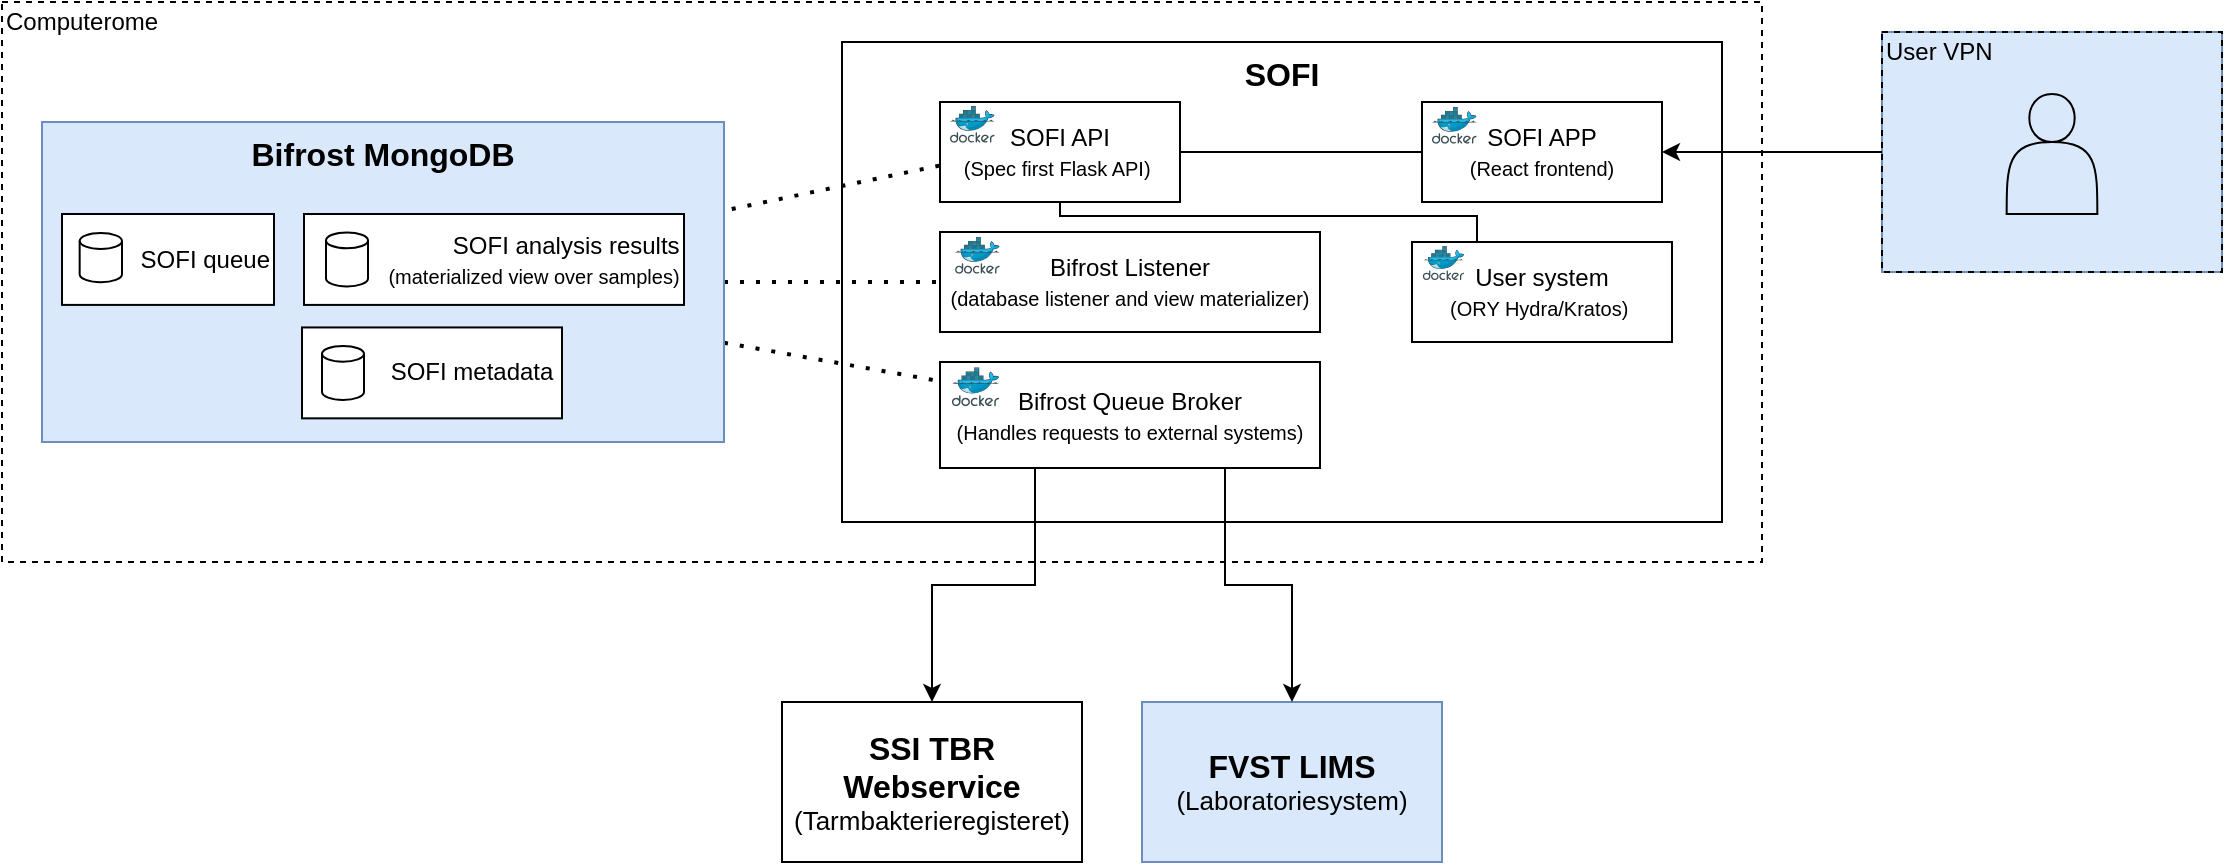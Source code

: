 <mxfile version="14.1.8" type="device"><diagram id="kH7fS50z52UW7dltBDBP" name="Page-1"><mxGraphModel dx="1086" dy="806" grid="1" gridSize="10" guides="1" tooltips="1" connect="1" arrows="1" fold="1" page="1" pageScale="1" pageWidth="850" pageHeight="1100" math="0" shadow="0"><root><mxCell id="0"/><mxCell id="1" parent="0"/><mxCell id="ZoSyJY-L1mLAz0IAM3Lo-53" value="" style="group" parent="1" vertex="1" connectable="0"><mxGeometry x="60" y="60" width="880" height="280" as="geometry"/></mxCell><mxCell id="ZoSyJY-L1mLAz0IAM3Lo-34" value="" style="whiteSpace=wrap;html=1;fillColor=none;dashed=1;" parent="ZoSyJY-L1mLAz0IAM3Lo-53" vertex="1"><mxGeometry width="880" height="280" as="geometry"/></mxCell><mxCell id="ZoSyJY-L1mLAz0IAM3Lo-50" value="Computerome" style="text;html=1;strokeColor=none;fillColor=none;align=left;verticalAlign=middle;whiteSpace=wrap;rounded=0;dashed=1;" parent="ZoSyJY-L1mLAz0IAM3Lo-53" vertex="1"><mxGeometry width="100" height="20" as="geometry"/></mxCell><mxCell id="ZoSyJY-L1mLAz0IAM3Lo-2" value="&lt;b&gt;&lt;font style=&quot;font-size: 16px&quot;&gt;SOFI&lt;/font&gt;&lt;/b&gt;" style="rounded=0;whiteSpace=wrap;html=1;verticalAlign=top;" parent="1" vertex="1"><mxGeometry x="480" y="80" width="440" height="240" as="geometry"/></mxCell><mxCell id="ZoSyJY-L1mLAz0IAM3Lo-38" value="" style="group" parent="1" vertex="1" connectable="0"><mxGeometry x="529" y="110" width="120" height="50" as="geometry"/></mxCell><mxCell id="ZoSyJY-L1mLAz0IAM3Lo-5" value="SOFI API&lt;br&gt;&lt;span style=&quot;text-align: right&quot;&gt;&lt;font style=&quot;font-size: 10px&quot;&gt;(Spec first Flask API)&amp;nbsp;&lt;/font&gt;&lt;/span&gt;" style="rounded=0;whiteSpace=wrap;html=1;" parent="ZoSyJY-L1mLAz0IAM3Lo-38" vertex="1"><mxGeometry width="120" height="50" as="geometry"/></mxCell><mxCell id="ZoSyJY-L1mLAz0IAM3Lo-37" value="&lt;span style=&quot;color: rgba(0 , 0 , 0 , 0) ; font-family: monospace ; font-size: 0px ; background-color: rgb(248 , 249 , 250)&quot;&gt;%3CmxGraphModel%3E%3Croot%3E%3CmxCell%20id%3D%220%22%2F%3E%3CmxCell%20id%3D%221%22%20parent%3D%220%22%2F%3E%3CmxCell%20id%3D%222%22%20value%3D%22%22%20style%3D%22endArrow%3Dnone%3Bdashed%3D1%3Bhtml%3D1%3BdashPattern%3D1%203%3BstrokeWidth%3D2%3BentryX%3D0%3BentryY%3D0.5%3BentryDx%3D0%3BentryDy%3D0%3B%22%20edge%3D%221%22%20parent%3D%221%22%3E%3CmxGeometry%20width%3D%2250%22%20height%3D%2250%22%20relative%3D%221%22%20as%3D%22geometry%22%3E%3CmxPoint%20x%3D%22421%22%20y%3D%22200.041%22%20as%3D%22sourcePoint%22%2F%3E%3CmxPoint%20x%3D%22529%22%20y%3D%22195%22%20as%3D%22targetPoint%22%2F%3E%3C%2FmxGeometry%3E%3C%2FmxCell%3E%3C%2Froot%3E%3C%2FmxGraphModel%3E&lt;/span&gt;" style="aspect=fixed;html=1;points=[];align=center;image;fontSize=12;image=img/lib/mscae/Docker.svg;" parent="ZoSyJY-L1mLAz0IAM3Lo-38" vertex="1"><mxGeometry x="5" y="2" width="22.358" height="18.333" as="geometry"/></mxCell><mxCell id="ZoSyJY-L1mLAz0IAM3Lo-11" value="" style="group" parent="1" vertex="1" connectable="0"><mxGeometry x="770" y="110" width="120" height="50" as="geometry"/></mxCell><mxCell id="ZoSyJY-L1mLAz0IAM3Lo-12" value="SOFI APP&lt;br&gt;&lt;span style=&quot;text-align: right&quot;&gt;&lt;font style=&quot;font-size: 10px&quot;&gt;(React frontend)&lt;/font&gt;&lt;/span&gt;" style="rounded=0;whiteSpace=wrap;html=1;" parent="ZoSyJY-L1mLAz0IAM3Lo-11" vertex="1"><mxGeometry width="120" height="50" as="geometry"/></mxCell><mxCell id="ZoSyJY-L1mLAz0IAM3Lo-13" value="" style="aspect=fixed;html=1;points=[];align=center;image;fontSize=12;image=img/lib/mscae/Docker.svg;" parent="ZoSyJY-L1mLAz0IAM3Lo-11" vertex="1"><mxGeometry x="5" y="2.5" width="22.358" height="18.333" as="geometry"/></mxCell><mxCell id="ZoSyJY-L1mLAz0IAM3Lo-14" value="" style="group" parent="1" vertex="1" connectable="0"><mxGeometry x="529" y="175" width="190" height="50" as="geometry"/></mxCell><mxCell id="ZoSyJY-L1mLAz0IAM3Lo-15" value="Bifrost Listener&lt;br&gt;&lt;span style=&quot;text-align: right&quot;&gt;&lt;font style=&quot;font-size: 10px&quot;&gt;(database listener and view materializer)&lt;/font&gt;&lt;/span&gt;" style="rounded=0;whiteSpace=wrap;html=1;" parent="ZoSyJY-L1mLAz0IAM3Lo-14" vertex="1"><mxGeometry width="190" height="50" as="geometry"/></mxCell><mxCell id="ZoSyJY-L1mLAz0IAM3Lo-16" value="&lt;span style=&quot;color: rgba(0 , 0 , 0 , 0) ; font-family: monospace ; font-size: 0px ; background-color: rgb(248 , 249 , 250)&quot;&gt;%3CmxGraphModel%3E%3Croot%3E%3CmxCell%20id%3D%220%22%2F%3E%3CmxCell%20id%3D%221%22%20parent%3D%220%22%2F%3E%3CmxCell%20id%3D%222%22%20value%3D%22%22%20style%3D%22endArrow%3Dnone%3Bdashed%3D1%3Bhtml%3D1%3BdashPattern%3D1%203%3BstrokeWidth%3D2%3BentryX%3D0%3BentryY%3D0.5%3BentryDx%3D0%3BentryDy%3D0%3B%22%20edge%3D%221%22%20parent%3D%221%22%3E%3CmxGeometry%20width%3D%2250%22%20height%3D%2250%22%20relative%3D%221%22%20as%3D%22geometry%22%3E%3CmxPoint%20x%3D%22421%22%20y%3D%22200.041%22%20as%3D%22sourcePoint%22%2F%3E%3CmxPoint%20x%3D%22529%22%20y%3D%22195%22%20as%3D%22targetPoint%22%2F%3E%3C%2FmxGeometry%3E%3C%2FmxCell%3E%3C%2Froot%3E%3C%2FmxGraphModel%3E&lt;/span&gt;" style="aspect=fixed;html=1;points=[];align=center;image;fontSize=12;image=img/lib/mscae/Docker.svg;" parent="ZoSyJY-L1mLAz0IAM3Lo-14" vertex="1"><mxGeometry x="7.542" y="2.5" width="22.358" height="18.333" as="geometry"/></mxCell><mxCell id="ZoSyJY-L1mLAz0IAM3Lo-20" value="" style="endArrow=none;dashed=1;html=1;dashPattern=1 3;strokeWidth=2;entryX=0;entryY=0.5;entryDx=0;entryDy=0;" parent="1" source="YS0WigRoRRiW8On0trC2-10" target="ZoSyJY-L1mLAz0IAM3Lo-15" edge="1"><mxGeometry width="50" height="50" relative="1" as="geometry"><mxPoint x="434" y="195" as="sourcePoint"/><mxPoint x="569" y="270" as="targetPoint"/></mxGeometry></mxCell><mxCell id="ZoSyJY-L1mLAz0IAM3Lo-22" value="" style="endArrow=none;dashed=1;html=1;dashPattern=1 3;strokeWidth=2;" parent="1" source="YS0WigRoRRiW8On0trC2-10" target="ZoSyJY-L1mLAz0IAM3Lo-18" edge="1"><mxGeometry width="50" height="50" relative="1" as="geometry"><mxPoint x="440" y="264" as="sourcePoint"/><mxPoint x="440" y="310" as="targetPoint"/></mxGeometry></mxCell><mxCell id="ZoSyJY-L1mLAz0IAM3Lo-26" value="" style="endArrow=none;html=1;entryX=0;entryY=0.5;entryDx=0;entryDy=0;exitX=1;exitY=0.5;exitDx=0;exitDy=0;" parent="1" source="ZoSyJY-L1mLAz0IAM3Lo-5" target="ZoSyJY-L1mLAz0IAM3Lo-12" edge="1"><mxGeometry width="50" height="50" relative="1" as="geometry"><mxPoint x="510" y="260" as="sourcePoint"/><mxPoint x="560" y="210" as="targetPoint"/></mxGeometry></mxCell><mxCell id="ZoSyJY-L1mLAz0IAM3Lo-27" value="&lt;div style=&quot;font-size: 16px&quot;&gt;&lt;font style=&quot;font-size: 16px&quot;&gt;&lt;b&gt;SSI TBR Webservice&lt;/b&gt;&lt;/font&gt;&lt;/div&gt;&lt;div&gt;&lt;font style=&quot;font-size: 13px&quot;&gt;(Tarmbakterieregisteret)&lt;/font&gt;&lt;/div&gt;" style="rounded=0;whiteSpace=wrap;html=1;align=center;" parent="1" vertex="1"><mxGeometry x="450" y="410" width="150" height="80" as="geometry"/></mxCell><mxCell id="ZoSyJY-L1mLAz0IAM3Lo-28" value="&lt;div style=&quot;font-size: 16px&quot;&gt;&lt;font style=&quot;font-size: 16px&quot;&gt;&lt;b&gt;FVST LIMS&lt;/b&gt;&lt;/font&gt;&lt;/div&gt;&lt;div&gt;&lt;font style=&quot;font-size: 13px&quot;&gt;(Laboratoriesystem)&lt;/font&gt;&lt;/div&gt;" style="rounded=0;whiteSpace=wrap;html=1;align=center;fillColor=#dae8fc;strokeColor=#6c8ebf;" parent="1" vertex="1"><mxGeometry x="630" y="410" width="150" height="80" as="geometry"/></mxCell><mxCell id="ZoSyJY-L1mLAz0IAM3Lo-30" style="edgeStyle=orthogonalEdgeStyle;rounded=0;orthogonalLoop=1;jettySize=auto;html=1;exitX=0.25;exitY=1;exitDx=0;exitDy=0;entryX=0.5;entryY=0;entryDx=0;entryDy=0;" parent="1" source="ZoSyJY-L1mLAz0IAM3Lo-18" target="ZoSyJY-L1mLAz0IAM3Lo-27" edge="1"><mxGeometry relative="1" as="geometry"/></mxCell><mxCell id="ZoSyJY-L1mLAz0IAM3Lo-31" style="edgeStyle=orthogonalEdgeStyle;rounded=0;orthogonalLoop=1;jettySize=auto;html=1;exitX=0.75;exitY=1;exitDx=0;exitDy=0;entryX=0.5;entryY=0;entryDx=0;entryDy=0;" parent="1" source="ZoSyJY-L1mLAz0IAM3Lo-18" target="ZoSyJY-L1mLAz0IAM3Lo-28" edge="1"><mxGeometry relative="1" as="geometry"/></mxCell><mxCell id="ZoSyJY-L1mLAz0IAM3Lo-35" value="" style="endArrow=none;dashed=1;html=1;dashPattern=1 3;strokeWidth=2;exitX=-0.003;exitY=0.636;exitDx=0;exitDy=0;exitPerimeter=0;" parent="1" source="ZoSyJY-L1mLAz0IAM3Lo-5" target="YS0WigRoRRiW8On0trC2-10" edge="1"><mxGeometry width="50" height="50" relative="1" as="geometry"><mxPoint x="431" y="210.041" as="sourcePoint"/><mxPoint x="539" y="205" as="targetPoint"/></mxGeometry></mxCell><mxCell id="ZoSyJY-L1mLAz0IAM3Lo-52" value="" style="group" parent="1" vertex="1" connectable="0"><mxGeometry x="529" y="240" width="190" height="53" as="geometry"/></mxCell><mxCell id="ZoSyJY-L1mLAz0IAM3Lo-18" value="Bifrost Queue Broker&lt;br&gt;&lt;span style=&quot;text-align: right&quot;&gt;&lt;font style=&quot;font-size: 10px&quot;&gt;(Handles requests to external systems)&lt;/font&gt;&lt;/span&gt;" style="rounded=0;whiteSpace=wrap;html=1;" parent="ZoSyJY-L1mLAz0IAM3Lo-52" vertex="1"><mxGeometry width="190" height="53" as="geometry"/></mxCell><mxCell id="ZoSyJY-L1mLAz0IAM3Lo-19" value="" style="aspect=fixed;html=1;points=[];align=center;image;fontSize=12;image=img/lib/mscae/Docker.svg;" parent="ZoSyJY-L1mLAz0IAM3Lo-52" vertex="1"><mxGeometry x="5.963" y="2.65" width="23.7" height="19.433" as="geometry"/></mxCell><mxCell id="ZoSyJY-L1mLAz0IAM3Lo-58" value="" style="group;fillColor=#dae8fc;strokeColor=#6c8ebf;" parent="1" vertex="1" connectable="0"><mxGeometry x="1000" y="75" width="170" height="120" as="geometry"/></mxCell><mxCell id="ZoSyJY-L1mLAz0IAM3Lo-59" value="" style="whiteSpace=wrap;html=1;fillColor=none;dashed=1;" parent="ZoSyJY-L1mLAz0IAM3Lo-58" vertex="1"><mxGeometry width="170" height="120" as="geometry"/></mxCell><mxCell id="ZoSyJY-L1mLAz0IAM3Lo-60" value="User VPN" style="text;html=1;strokeColor=none;fillColor=none;align=left;verticalAlign=middle;whiteSpace=wrap;rounded=0;dashed=1;" parent="ZoSyJY-L1mLAz0IAM3Lo-58" vertex="1"><mxGeometry width="80" height="20" as="geometry"/></mxCell><mxCell id="ZoSyJY-L1mLAz0IAM3Lo-61" value="" style="shape=actor;whiteSpace=wrap;html=1;fillColor=none;" parent="ZoSyJY-L1mLAz0IAM3Lo-58" vertex="1"><mxGeometry x="62.333" y="31" width="45.333" height="60" as="geometry"/></mxCell><mxCell id="ZoSyJY-L1mLAz0IAM3Lo-62" value="" style="endArrow=classic;html=1;entryX=1;entryY=0.5;entryDx=0;entryDy=0;" parent="1" source="ZoSyJY-L1mLAz0IAM3Lo-59" target="ZoSyJY-L1mLAz0IAM3Lo-12" edge="1"><mxGeometry width="50" height="50" relative="1" as="geometry"><mxPoint x="830" y="290" as="sourcePoint"/><mxPoint x="880" y="240" as="targetPoint"/></mxGeometry></mxCell><mxCell id="ZoSyJY-L1mLAz0IAM3Lo-63" value="" style="group" parent="1" vertex="1" connectable="0"><mxGeometry x="765" y="180" width="130" height="50" as="geometry"/></mxCell><mxCell id="ZoSyJY-L1mLAz0IAM3Lo-64" value="User system&lt;br&gt;&lt;span style=&quot;text-align: right&quot;&gt;&lt;font style=&quot;font-size: 10px&quot;&gt;(ORY Hydra/Kratos)&amp;nbsp;&lt;/font&gt;&lt;/span&gt;" style="rounded=0;whiteSpace=wrap;html=1;" parent="ZoSyJY-L1mLAz0IAM3Lo-63" vertex="1"><mxGeometry width="130" height="50" as="geometry"/></mxCell><mxCell id="ZoSyJY-L1mLAz0IAM3Lo-65" value="&lt;span style=&quot;color: rgba(0 , 0 , 0 , 0) ; font-family: monospace ; font-size: 0px ; background-color: rgb(248 , 249 , 250)&quot;&gt;%3CmxGraphModel%3E%3Croot%3E%3CmxCell%20id%3D%220%22%2F%3E%3CmxCell%20id%3D%221%22%20parent%3D%220%22%2F%3E%3CmxCell%20id%3D%222%22%20value%3D%22%22%20style%3D%22endArrow%3Dnone%3Bdashed%3D1%3Bhtml%3D1%3BdashPattern%3D1%203%3BstrokeWidth%3D2%3BentryX%3D0%3BentryY%3D0.5%3BentryDx%3D0%3BentryDy%3D0%3B%22%20edge%3D%221%22%20parent%3D%221%22%3E%3CmxGeometry%20width%3D%2250%22%20height%3D%2250%22%20relative%3D%221%22%20as%3D%22geometry%22%3E%3CmxPoint%20x%3D%22421%22%20y%3D%22200.041%22%20as%3D%22sourcePoint%22%2F%3E%3CmxPoint%20x%3D%22529%22%20y%3D%22195%22%20as%3D%22targetPoint%22%2F%3E%3C%2FmxGeometry%3E%3C%2FmxCell%3E%3C%2Froot%3E%3C%2FmxGraphModel%3E&lt;/span&gt;" style="aspect=fixed;html=1;points=[];align=center;image;fontSize=12;image=img/lib/mscae/Docker.svg;" parent="ZoSyJY-L1mLAz0IAM3Lo-63" vertex="1"><mxGeometry x="5.417" y="2" width="20.761" height="17.024" as="geometry"/></mxCell><mxCell id="ZoSyJY-L1mLAz0IAM3Lo-69" style="edgeStyle=orthogonalEdgeStyle;rounded=0;orthogonalLoop=1;jettySize=auto;html=1;exitX=0.25;exitY=0;exitDx=0;exitDy=0;entryX=0.5;entryY=1;entryDx=0;entryDy=0;endArrow=none;endFill=0;strokeWidth=1;" parent="1" source="ZoSyJY-L1mLAz0IAM3Lo-64" target="ZoSyJY-L1mLAz0IAM3Lo-5" edge="1"><mxGeometry relative="1" as="geometry"><Array as="points"><mxPoint x="798" y="167"/><mxPoint x="589" y="167"/></Array></mxGeometry></mxCell><mxCell id="YS0WigRoRRiW8On0trC2-10" value="&lt;font style=&quot;font-size: 16px&quot;&gt;&lt;b&gt;Bifrost MongoDB&lt;/b&gt;&lt;/font&gt;" style="rounded=0;whiteSpace=wrap;html=1;verticalAlign=top;fillColor=#dae8fc;strokeColor=#6c8ebf;" parent="1" vertex="1"><mxGeometry x="80" y="120" width="341" height="160" as="geometry"/></mxCell><mxCell id="ZoSyJY-L1mLAz0IAM3Lo-70" value="" style="group" parent="1" vertex="1" connectable="0"><mxGeometry x="211" y="166.003" width="190" height="45.45" as="geometry"/></mxCell><mxCell id="Q3m4ke0Ono2x70kYOiFl-10" value="" style="group" vertex="1" connectable="0" parent="ZoSyJY-L1mLAz0IAM3Lo-70"><mxGeometry width="190" height="45.45" as="geometry"/></mxCell><mxCell id="YS0WigRoRRiW8On0trC2-4" value="&lt;blockquote style=&quot;margin: 0 0 0 40px ; border: none ; padding: 0px&quot;&gt;&lt;div style=&quot;text-align: right&quot;&gt;SOFI analysis results&lt;/div&gt;&lt;div style=&quot;text-align: right&quot;&gt;&lt;font style=&quot;font-size: 10px&quot;&gt;(materialized view over samples)&lt;/font&gt;&lt;/div&gt;&lt;/blockquote&gt;" style="rounded=0;whiteSpace=wrap;html=1;" parent="Q3m4ke0Ono2x70kYOiFl-10" vertex="1"><mxGeometry width="190" height="45.45" as="geometry"/></mxCell><mxCell id="ZoSyJY-L1mLAz0IAM3Lo-7" value="" style="shape=cylinder3;whiteSpace=wrap;html=1;boundedLbl=1;backgroundOutline=1;size=3.966;" parent="Q3m4ke0Ono2x70kYOiFl-10" vertex="1"><mxGeometry x="11" y="9.227" width="21" height="27" as="geometry"/></mxCell><mxCell id="ZoSyJY-L1mLAz0IAM3Lo-8" value="" style="group" parent="1" vertex="1" connectable="0"><mxGeometry x="90" y="166" width="106" height="45.45" as="geometry"/></mxCell><mxCell id="YS0WigRoRRiW8On0trC2-11" value="SOFI queue" style="rounded=0;whiteSpace=wrap;html=1;align=right;" parent="ZoSyJY-L1mLAz0IAM3Lo-8" vertex="1"><mxGeometry width="106" height="45.45" as="geometry"/></mxCell><mxCell id="ZoSyJY-L1mLAz0IAM3Lo-6" value="" style="shape=cylinder3;whiteSpace=wrap;html=1;boundedLbl=1;backgroundOutline=1;size=3.966;" parent="ZoSyJY-L1mLAz0IAM3Lo-8" vertex="1"><mxGeometry x="8.83" y="9.54" width="21.17" height="24.54" as="geometry"/></mxCell><mxCell id="Q3m4ke0Ono2x70kYOiFl-14" value="" style="group" vertex="1" connectable="0" parent="1"><mxGeometry x="220" y="222.723" width="120" height="45.45" as="geometry"/></mxCell><mxCell id="Q3m4ke0Ono2x70kYOiFl-12" value="&lt;blockquote style=&quot;margin: 0 0 0 40px ; border: none ; padding: 0px&quot;&gt;&lt;div style=&quot;text-align: right&quot;&gt;SOFI metadata&lt;/div&gt;&lt;/blockquote&gt;" style="rounded=0;whiteSpace=wrap;html=1;" vertex="1" parent="Q3m4ke0Ono2x70kYOiFl-14"><mxGeometry x="-10" width="130" height="45.45" as="geometry"/></mxCell><mxCell id="Q3m4ke0Ono2x70kYOiFl-13" value="" style="shape=cylinder3;whiteSpace=wrap;html=1;boundedLbl=1;backgroundOutline=1;size=3.966;" vertex="1" parent="Q3m4ke0Ono2x70kYOiFl-14"><mxGeometry y="9.227" width="21" height="27" as="geometry"/></mxCell></root></mxGraphModel></diagram></mxfile>